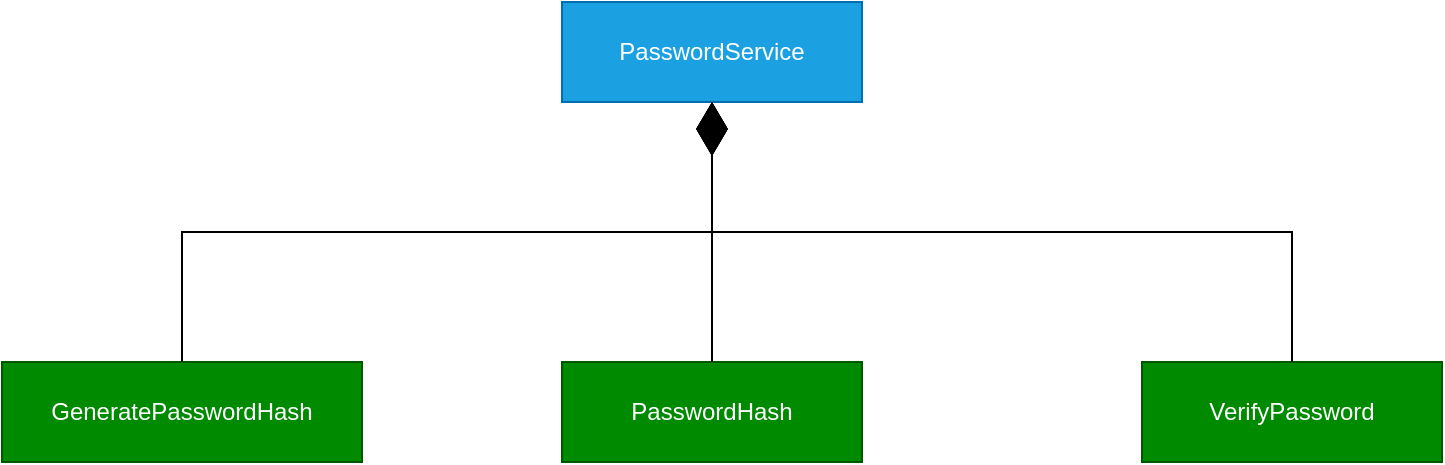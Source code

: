 <mxfile version="28.2.5">
  <diagram id="BLmAe2jX1GJqOWbF_8dl" name="Page-1">
    <mxGraphModel dx="983" dy="532" grid="1" gridSize="10" guides="1" tooltips="1" connect="1" arrows="1" fold="1" page="1" pageScale="1" pageWidth="850" pageHeight="1100" math="0" shadow="0">
      <root>
        <mxCell id="0" />
        <mxCell id="1" parent="0" />
        <mxCell id="FwHXAc9FomY0v8c5WFJz-1" value="PasswordService" style="html=1;whiteSpace=wrap;fillColor=#1ba1e2;fontColor=#ffffff;strokeColor=#006EAF;" parent="1" vertex="1">
          <mxGeometry x="320" y="210" width="150" height="50" as="geometry" />
        </mxCell>
        <mxCell id="FwHXAc9FomY0v8c5WFJz-2" value="VerifyPassword" style="html=1;whiteSpace=wrap;fillColor=#008a00;fontColor=#ffffff;strokeColor=#005700;" parent="1" vertex="1">
          <mxGeometry x="610" y="390" width="150" height="50" as="geometry" />
        </mxCell>
        <mxCell id="FwHXAc9FomY0v8c5WFJz-3" value="PasswordHash" style="html=1;whiteSpace=wrap;fillColor=#008a00;fontColor=#ffffff;strokeColor=#005700;" parent="1" vertex="1">
          <mxGeometry x="320" y="390" width="150" height="50" as="geometry" />
        </mxCell>
        <mxCell id="FwHXAc9FomY0v8c5WFJz-4" value="GeneratePasswordHash" style="html=1;whiteSpace=wrap;fillColor=#008a00;fontColor=#ffffff;strokeColor=#005700;" parent="1" vertex="1">
          <mxGeometry x="40" y="390" width="180" height="50" as="geometry" />
        </mxCell>
        <mxCell id="FwHXAc9FomY0v8c5WFJz-5" value="" style="endArrow=diamondThin;endFill=1;endSize=24;html=1;rounded=0;entryX=0.5;entryY=1;entryDx=0;entryDy=0;exitX=0.5;exitY=0;exitDx=0;exitDy=0;" parent="1" source="FwHXAc9FomY0v8c5WFJz-3" target="FwHXAc9FomY0v8c5WFJz-1" edge="1">
          <mxGeometry width="160" relative="1" as="geometry">
            <mxPoint x="220" y="330" as="sourcePoint" />
            <mxPoint x="380" y="330" as="targetPoint" />
          </mxGeometry>
        </mxCell>
        <mxCell id="FwHXAc9FomY0v8c5WFJz-6" value="" style="endArrow=diamondThin;endFill=1;endSize=24;html=1;rounded=0;entryX=0.5;entryY=1;entryDx=0;entryDy=0;exitX=0.5;exitY=0;exitDx=0;exitDy=0;edgeStyle=orthogonalEdgeStyle;" parent="1" source="FwHXAc9FomY0v8c5WFJz-2" target="FwHXAc9FomY0v8c5WFJz-1" edge="1">
          <mxGeometry width="160" relative="1" as="geometry">
            <mxPoint x="390" y="450" as="sourcePoint" />
            <mxPoint x="390" y="320" as="targetPoint" />
          </mxGeometry>
        </mxCell>
        <mxCell id="FwHXAc9FomY0v8c5WFJz-7" value="" style="endArrow=diamondThin;endFill=1;endSize=24;html=1;rounded=0;entryX=0.5;entryY=1;entryDx=0;entryDy=0;exitX=0.5;exitY=0;exitDx=0;exitDy=0;edgeStyle=orthogonalEdgeStyle;" parent="1" source="FwHXAc9FomY0v8c5WFJz-4" target="FwHXAc9FomY0v8c5WFJz-1" edge="1">
          <mxGeometry width="160" relative="1" as="geometry">
            <mxPoint x="270" y="430" as="sourcePoint" />
            <mxPoint x="270" y="300" as="targetPoint" />
          </mxGeometry>
        </mxCell>
      </root>
    </mxGraphModel>
  </diagram>
</mxfile>
